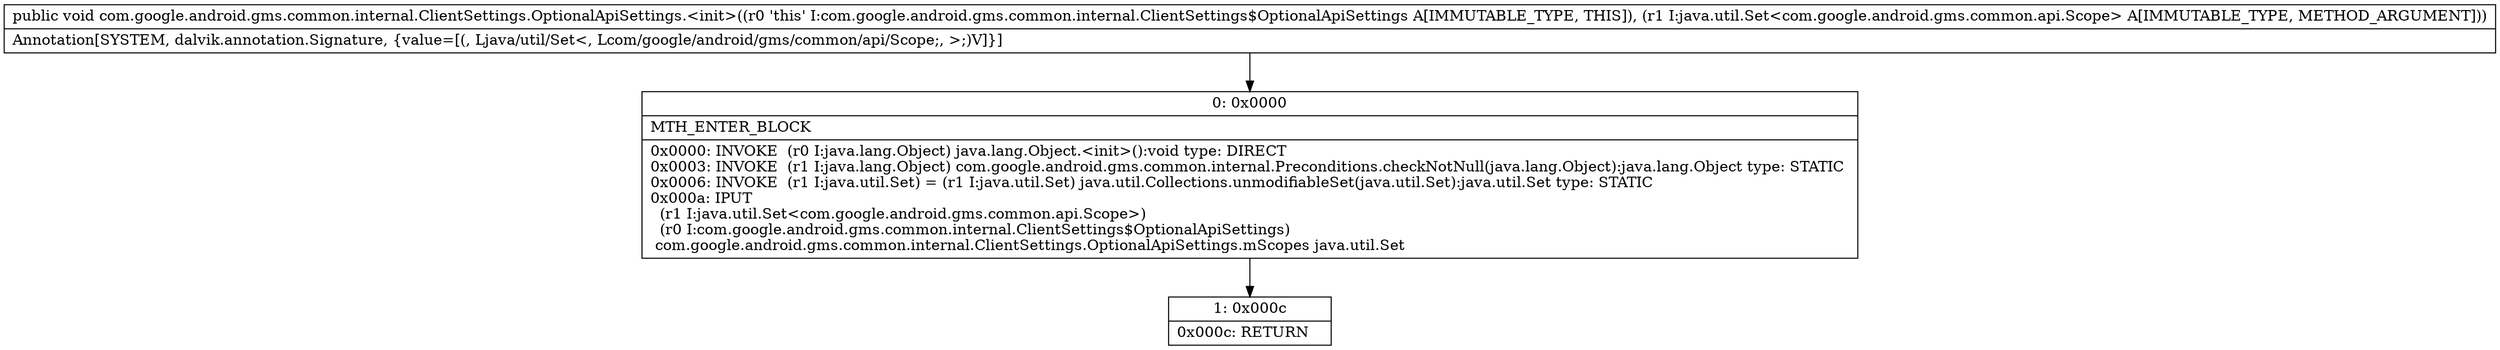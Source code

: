 digraph "CFG forcom.google.android.gms.common.internal.ClientSettings.OptionalApiSettings.\<init\>(Ljava\/util\/Set;)V" {
Node_0 [shape=record,label="{0\:\ 0x0000|MTH_ENTER_BLOCK\l|0x0000: INVOKE  (r0 I:java.lang.Object) java.lang.Object.\<init\>():void type: DIRECT \l0x0003: INVOKE  (r1 I:java.lang.Object) com.google.android.gms.common.internal.Preconditions.checkNotNull(java.lang.Object):java.lang.Object type: STATIC \l0x0006: INVOKE  (r1 I:java.util.Set) = (r1 I:java.util.Set) java.util.Collections.unmodifiableSet(java.util.Set):java.util.Set type: STATIC \l0x000a: IPUT  \l  (r1 I:java.util.Set\<com.google.android.gms.common.api.Scope\>)\l  (r0 I:com.google.android.gms.common.internal.ClientSettings$OptionalApiSettings)\l com.google.android.gms.common.internal.ClientSettings.OptionalApiSettings.mScopes java.util.Set \l}"];
Node_1 [shape=record,label="{1\:\ 0x000c|0x000c: RETURN   \l}"];
MethodNode[shape=record,label="{public void com.google.android.gms.common.internal.ClientSettings.OptionalApiSettings.\<init\>((r0 'this' I:com.google.android.gms.common.internal.ClientSettings$OptionalApiSettings A[IMMUTABLE_TYPE, THIS]), (r1 I:java.util.Set\<com.google.android.gms.common.api.Scope\> A[IMMUTABLE_TYPE, METHOD_ARGUMENT]))  | Annotation[SYSTEM, dalvik.annotation.Signature, \{value=[(, Ljava\/util\/Set\<, Lcom\/google\/android\/gms\/common\/api\/Scope;, \>;)V]\}]\l}"];
MethodNode -> Node_0;
Node_0 -> Node_1;
}


